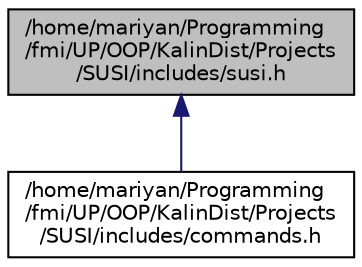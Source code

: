 digraph "/home/mariyan/Programming/fmi/UP/OOP/KalinDist/Projects/SUSI/includes/susi.h"
{
  edge [fontname="Helvetica",fontsize="10",labelfontname="Helvetica",labelfontsize="10"];
  node [fontname="Helvetica",fontsize="10",shape=record];
  Node11 [label="/home/mariyan/Programming\l/fmi/UP/OOP/KalinDist/Projects\l/SUSI/includes/susi.h",height=0.2,width=0.4,color="black", fillcolor="grey75", style="filled", fontcolor="black"];
  Node11 -> Node12 [dir="back",color="midnightblue",fontsize="10",style="solid"];
  Node12 [label="/home/mariyan/Programming\l/fmi/UP/OOP/KalinDist/Projects\l/SUSI/includes/commands.h",height=0.2,width=0.4,color="black", fillcolor="white", style="filled",URL="$commands_8h.html"];
}
